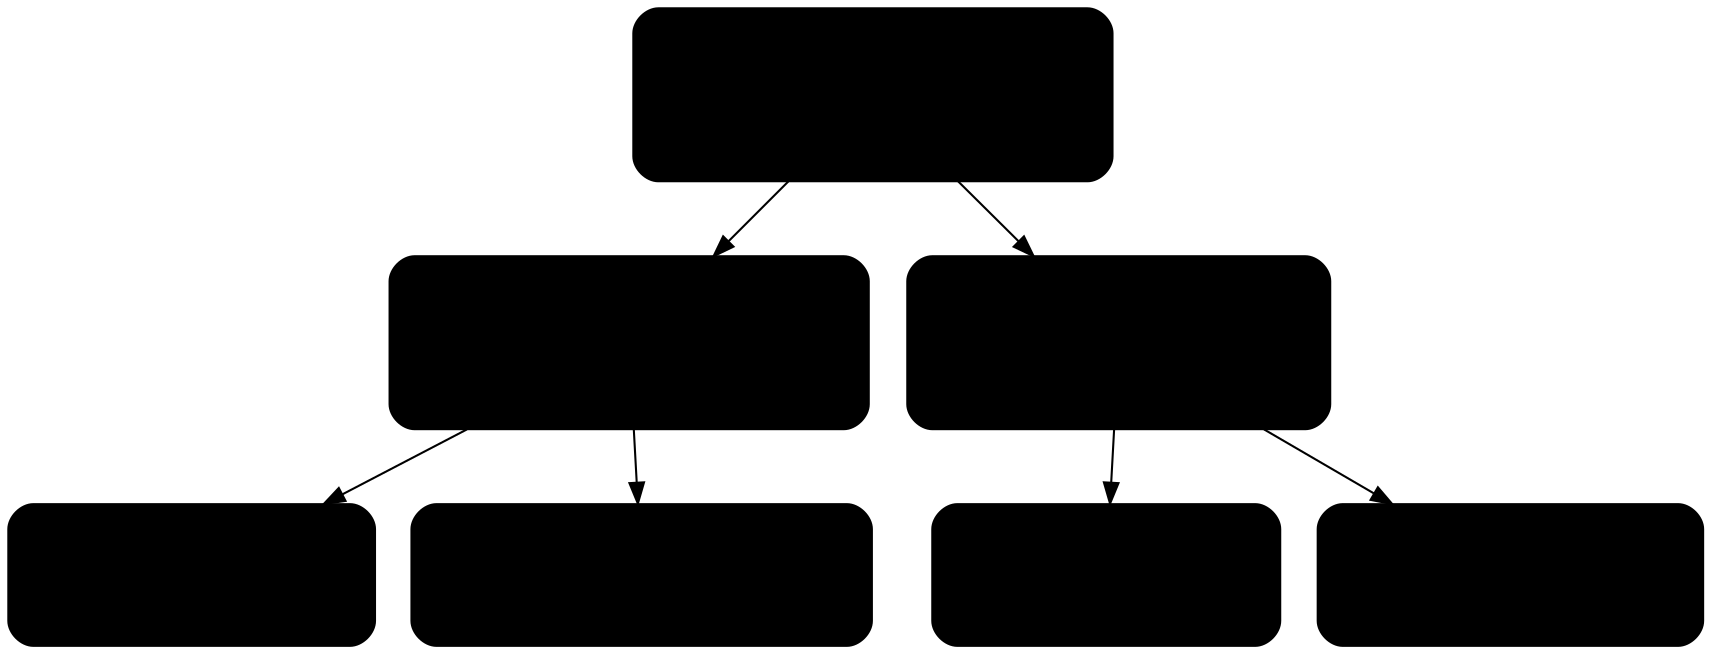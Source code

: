 digraph Tree {
node [shape=box, style="filled, rounded", color="black", fontname=helvetica] ;
edge [fontname=helvetica] ;

0 [label="f1 <= 8182\ngini = 0.75\nsamples = 3500\nvalue = [1000, 900, 800, 800]\nclass = 0"] ;

1 [label="f2 <= 3600\ngini = 0.75\nsamples = 3000\nvalue = [200, 2590, 100, 110]\nclass = 1"] ;
0 -> 1 ;

2 [label="gini = 0.05\nsamples = 500\nvalue = [479, 10, 5, 6]\nclass = 0"] ;
1 -> 2 ;

33 [label="gini = 0.2\nsamples = 2500\nvalue = [50, 2111, 150, 189]\nclass = 1"] ;
1 -> 33 ;

64 [label="f3 <= 4310\ngini = 0.75\nsamples = 500\nvalue = [80, 70, 160, 190]\nclass = 3"] ;
0 -> 64 ;

65 [label="gini = 0.3\nsamples = 100\nvalue = [5, 10, 81, 4]\nclass = 2"] ;
64 -> 65 ;

96 [label="gini = 0.35\nsamples = 400\nvalue = [12, 5, 13, 263]\nclass = 3"] ;
64 -> 96 ;
}
